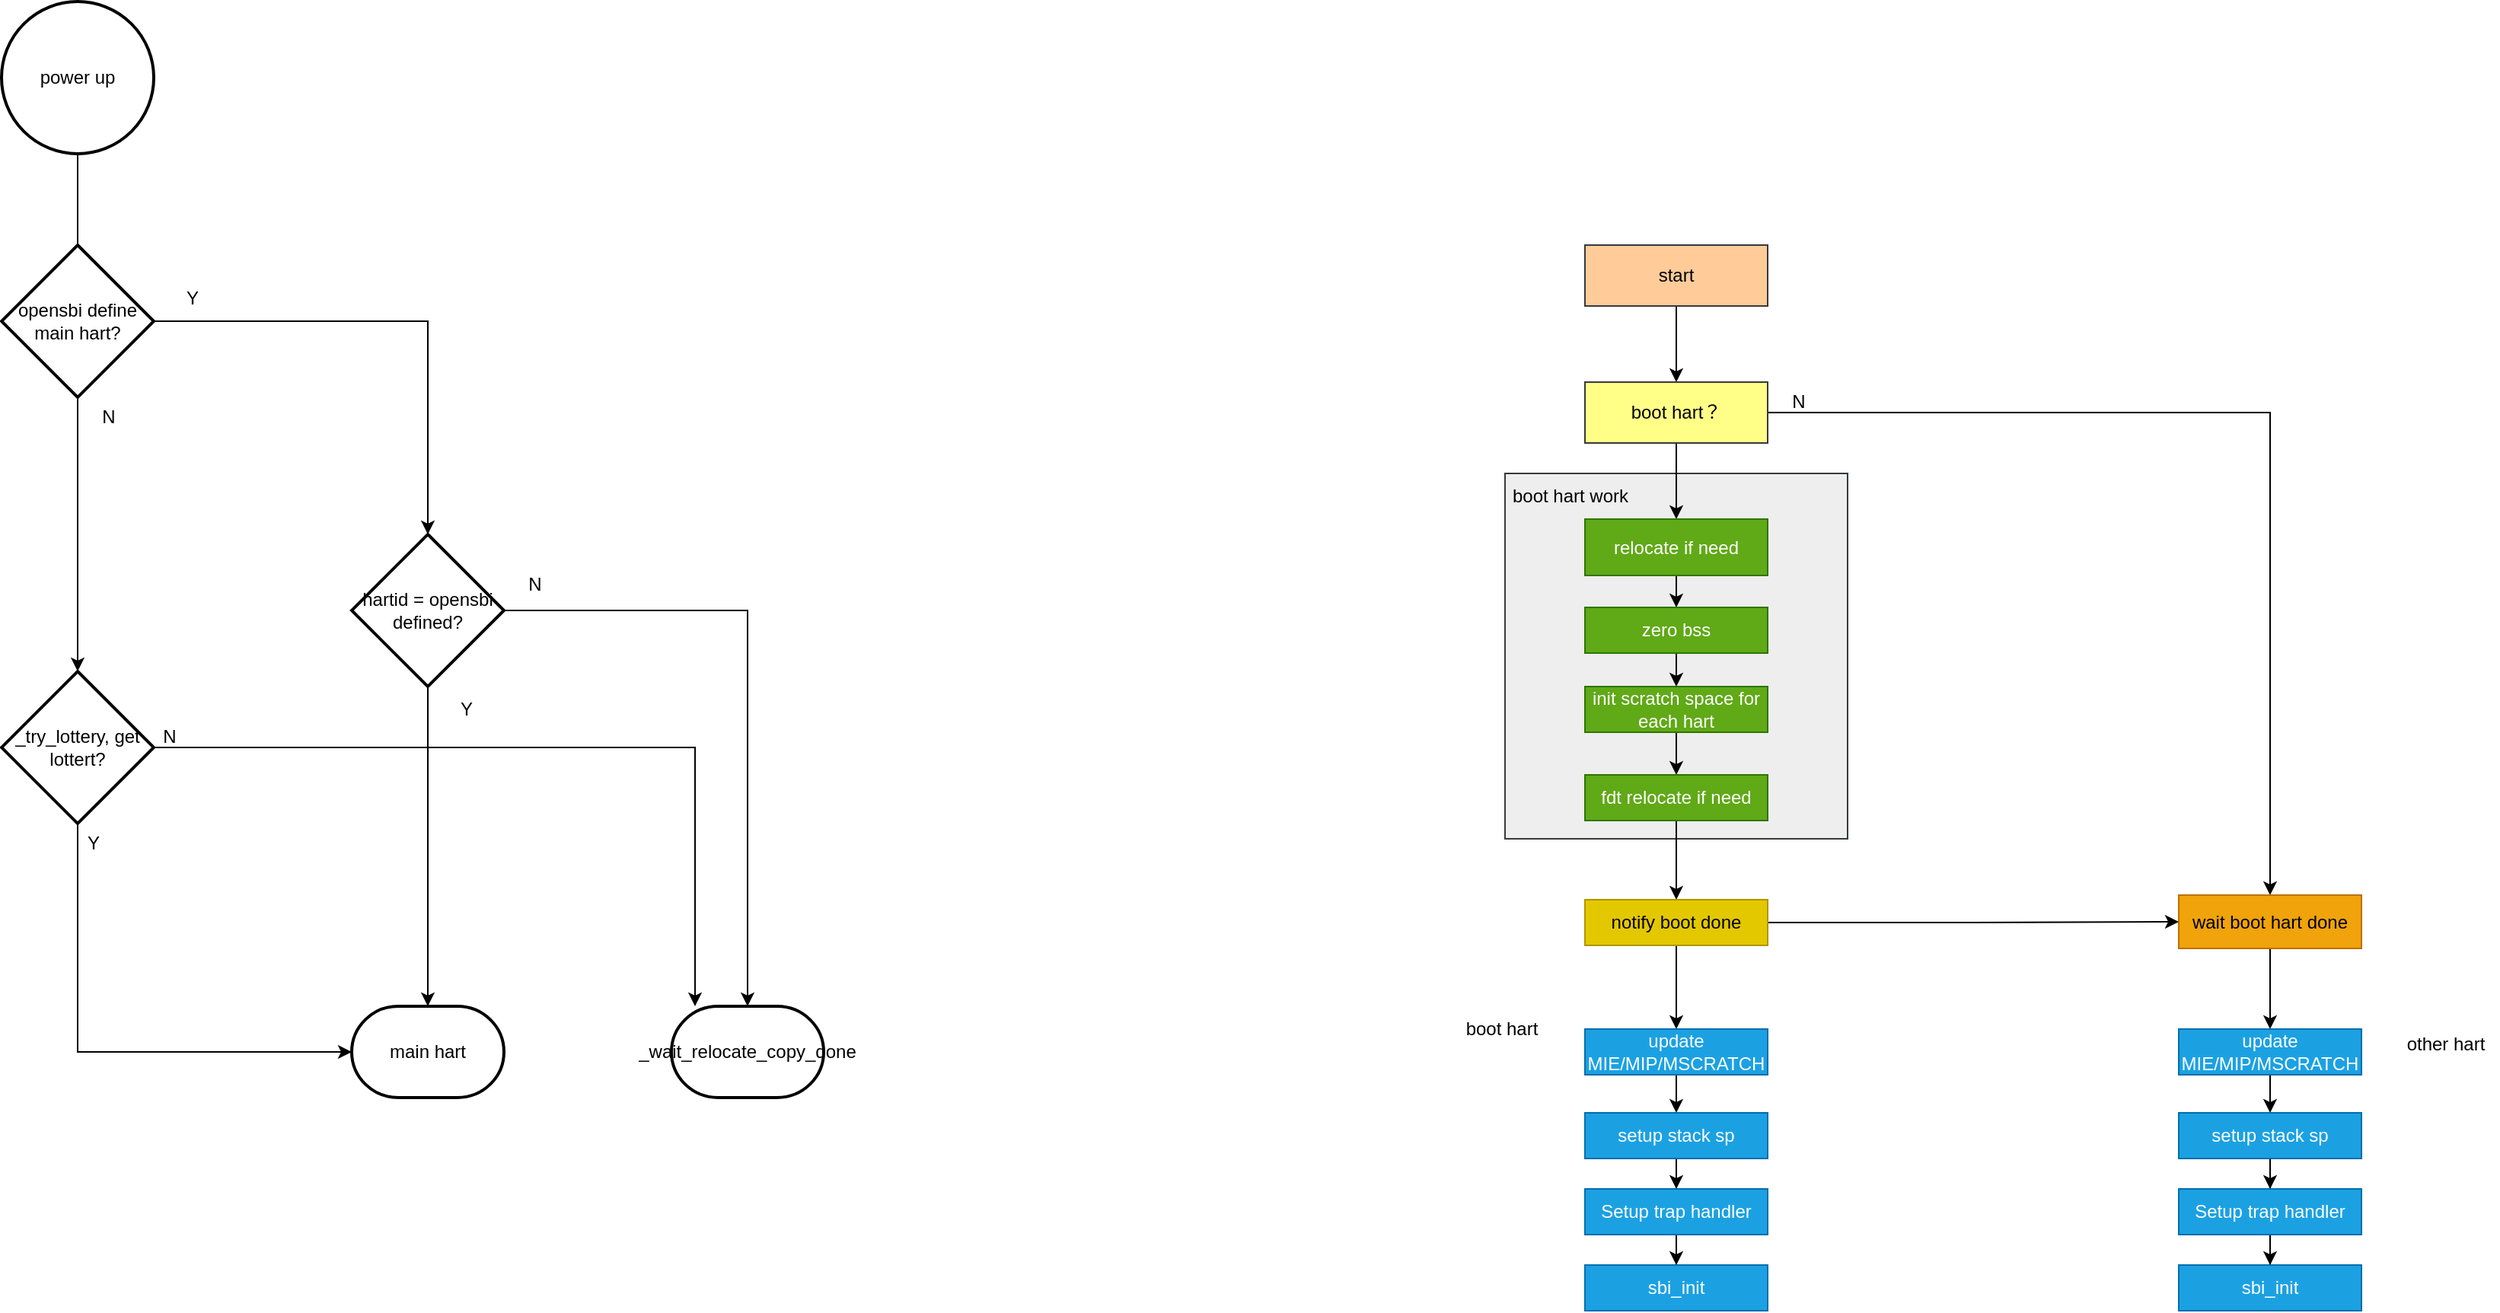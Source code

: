 <mxfile version="22.1.11" type="github" pages="2">
  <diagram name="opensbi" id="ui5j9LLtN3po_HC7oysL">
    <mxGraphModel dx="1363" dy="775" grid="1" gridSize="10" guides="1" tooltips="1" connect="1" arrows="1" fold="1" page="1" pageScale="1" pageWidth="850" pageHeight="1100" math="0" shadow="0">
      <root>
        <mxCell id="0" />
        <mxCell id="1" parent="0" />
        <mxCell id="YUJSdlbaXf2XEulufaXl-20" value="" style="rounded=0;whiteSpace=wrap;html=1;fillColor=#eeeeee;strokeColor=#36393d;" vertex="1" parent="1">
          <mxGeometry x="1327.5" y="350" width="225" height="240" as="geometry" />
        </mxCell>
        <mxCell id="3UNEdA6duFAgilHibFLQ-1" value="" style="endArrow=none;html=1;rounded=0;entryX=0.5;entryY=1;entryDx=0;entryDy=0;entryPerimeter=0;" parent="1" target="3UNEdA6duFAgilHibFLQ-23" edge="1">
          <mxGeometry width="50" height="50" relative="1" as="geometry">
            <mxPoint x="390" y="200" as="sourcePoint" />
            <mxPoint x="390" y="90" as="targetPoint" />
          </mxGeometry>
        </mxCell>
        <mxCell id="3UNEdA6duFAgilHibFLQ-2" value="opensbi define main hart?" style="strokeWidth=2;html=1;shape=mxgraph.flowchart.decision;whiteSpace=wrap;" parent="1" vertex="1">
          <mxGeometry x="340" y="200" width="100" height="100" as="geometry" />
        </mxCell>
        <mxCell id="3UNEdA6duFAgilHibFLQ-5" value="N" style="text;html=1;align=center;verticalAlign=middle;resizable=0;points=[];autosize=1;strokeColor=none;fillColor=none;" parent="1" vertex="1">
          <mxGeometry x="395" y="298" width="30" height="30" as="geometry" />
        </mxCell>
        <mxCell id="3UNEdA6duFAgilHibFLQ-9" style="edgeStyle=orthogonalEdgeStyle;rounded=0;orthogonalLoop=1;jettySize=auto;html=1;entryX=0.5;entryY=0;entryDx=0;entryDy=0;entryPerimeter=0;" parent="1" source="3UNEdA6duFAgilHibFLQ-6" target="3UNEdA6duFAgilHibFLQ-10" edge="1">
          <mxGeometry relative="1" as="geometry">
            <mxPoint x="620" y="590" as="targetPoint" />
          </mxGeometry>
        </mxCell>
        <mxCell id="3UNEdA6duFAgilHibFLQ-6" value="hartid = opensbi defined?" style="strokeWidth=2;html=1;shape=mxgraph.flowchart.decision;whiteSpace=wrap;" parent="1" vertex="1">
          <mxGeometry x="570" y="390" width="100" height="100" as="geometry" />
        </mxCell>
        <mxCell id="3UNEdA6duFAgilHibFLQ-7" style="edgeStyle=orthogonalEdgeStyle;rounded=0;orthogonalLoop=1;jettySize=auto;html=1;entryX=0.5;entryY=0;entryDx=0;entryDy=0;entryPerimeter=0;" parent="1" source="3UNEdA6duFAgilHibFLQ-2" target="3UNEdA6duFAgilHibFLQ-6" edge="1">
          <mxGeometry relative="1" as="geometry" />
        </mxCell>
        <mxCell id="3UNEdA6duFAgilHibFLQ-8" value="Y" style="text;html=1;align=center;verticalAlign=middle;resizable=0;points=[];autosize=1;strokeColor=none;fillColor=none;" parent="1" vertex="1">
          <mxGeometry x="450" y="220" width="30" height="30" as="geometry" />
        </mxCell>
        <mxCell id="3UNEdA6duFAgilHibFLQ-10" value="main hart" style="strokeWidth=2;html=1;shape=mxgraph.flowchart.terminator;whiteSpace=wrap;" parent="1" vertex="1">
          <mxGeometry x="570" y="700" width="100" height="60" as="geometry" />
        </mxCell>
        <mxCell id="3UNEdA6duFAgilHibFLQ-11" value="Y" style="text;html=1;align=center;verticalAlign=middle;resizable=0;points=[];autosize=1;strokeColor=none;fillColor=none;" parent="1" vertex="1">
          <mxGeometry x="630" y="490" width="30" height="30" as="geometry" />
        </mxCell>
        <mxCell id="3UNEdA6duFAgilHibFLQ-12" value="_wait_relocate_copy_done" style="strokeWidth=2;html=1;shape=mxgraph.flowchart.terminator;whiteSpace=wrap;" parent="1" vertex="1">
          <mxGeometry x="780" y="700" width="100" height="60" as="geometry" />
        </mxCell>
        <mxCell id="3UNEdA6duFAgilHibFLQ-13" style="edgeStyle=orthogonalEdgeStyle;rounded=0;orthogonalLoop=1;jettySize=auto;html=1;entryX=0.5;entryY=0;entryDx=0;entryDy=0;entryPerimeter=0;" parent="1" source="3UNEdA6duFAgilHibFLQ-6" target="3UNEdA6duFAgilHibFLQ-12" edge="1">
          <mxGeometry relative="1" as="geometry" />
        </mxCell>
        <mxCell id="3UNEdA6duFAgilHibFLQ-14" value="N" style="text;html=1;align=center;verticalAlign=middle;resizable=0;points=[];autosize=1;strokeColor=none;fillColor=none;" parent="1" vertex="1">
          <mxGeometry x="675" y="408" width="30" height="30" as="geometry" />
        </mxCell>
        <mxCell id="3UNEdA6duFAgilHibFLQ-15" value="_try_lottery, get lottert?" style="strokeWidth=2;html=1;shape=mxgraph.flowchart.decision;whiteSpace=wrap;" parent="1" vertex="1">
          <mxGeometry x="340" y="480" width="100" height="100" as="geometry" />
        </mxCell>
        <mxCell id="3UNEdA6duFAgilHibFLQ-16" style="edgeStyle=orthogonalEdgeStyle;rounded=0;orthogonalLoop=1;jettySize=auto;html=1;entryX=0.5;entryY=0;entryDx=0;entryDy=0;entryPerimeter=0;" parent="1" source="3UNEdA6duFAgilHibFLQ-2" target="3UNEdA6duFAgilHibFLQ-15" edge="1">
          <mxGeometry relative="1" as="geometry" />
        </mxCell>
        <mxCell id="3UNEdA6duFAgilHibFLQ-18" style="edgeStyle=orthogonalEdgeStyle;rounded=0;orthogonalLoop=1;jettySize=auto;html=1;entryX=0.155;entryY=0;entryDx=0;entryDy=0;entryPerimeter=0;" parent="1" source="3UNEdA6duFAgilHibFLQ-15" target="3UNEdA6duFAgilHibFLQ-12" edge="1">
          <mxGeometry relative="1" as="geometry" />
        </mxCell>
        <mxCell id="3UNEdA6duFAgilHibFLQ-19" value="N" style="text;html=1;align=center;verticalAlign=middle;resizable=0;points=[];autosize=1;strokeColor=none;fillColor=none;" parent="1" vertex="1">
          <mxGeometry x="435" y="508" width="30" height="30" as="geometry" />
        </mxCell>
        <mxCell id="3UNEdA6duFAgilHibFLQ-21" style="edgeStyle=orthogonalEdgeStyle;rounded=0;orthogonalLoop=1;jettySize=auto;html=1;entryX=0;entryY=0.5;entryDx=0;entryDy=0;entryPerimeter=0;exitX=0.5;exitY=1;exitDx=0;exitDy=0;exitPerimeter=0;" parent="1" source="3UNEdA6duFAgilHibFLQ-15" target="3UNEdA6duFAgilHibFLQ-10" edge="1">
          <mxGeometry relative="1" as="geometry" />
        </mxCell>
        <mxCell id="3UNEdA6duFAgilHibFLQ-22" value="Y" style="text;html=1;align=center;verticalAlign=middle;resizable=0;points=[];autosize=1;strokeColor=none;fillColor=none;" parent="1" vertex="1">
          <mxGeometry x="385" y="578" width="30" height="30" as="geometry" />
        </mxCell>
        <mxCell id="3UNEdA6duFAgilHibFLQ-23" value="power up" style="strokeWidth=2;html=1;shape=mxgraph.flowchart.start_2;whiteSpace=wrap;" parent="1" vertex="1">
          <mxGeometry x="340" y="40" width="100" height="100" as="geometry" />
        </mxCell>
        <mxCell id="YUJSdlbaXf2XEulufaXl-3" style="edgeStyle=orthogonalEdgeStyle;rounded=0;orthogonalLoop=1;jettySize=auto;html=1;entryX=0.5;entryY=0;entryDx=0;entryDy=0;" edge="1" parent="1" source="YUJSdlbaXf2XEulufaXl-1" target="YUJSdlbaXf2XEulufaXl-2">
          <mxGeometry relative="1" as="geometry" />
        </mxCell>
        <mxCell id="YUJSdlbaXf2XEulufaXl-1" value="start" style="rounded=0;whiteSpace=wrap;html=1;fillColor=#ffcc99;strokeColor=#36393d;" vertex="1" parent="1">
          <mxGeometry x="1380" y="200" width="120" height="40" as="geometry" />
        </mxCell>
        <mxCell id="YUJSdlbaXf2XEulufaXl-5" style="edgeStyle=orthogonalEdgeStyle;rounded=0;orthogonalLoop=1;jettySize=auto;html=1;entryX=0.5;entryY=0;entryDx=0;entryDy=0;" edge="1" parent="1" source="YUJSdlbaXf2XEulufaXl-2" target="YUJSdlbaXf2XEulufaXl-4">
          <mxGeometry relative="1" as="geometry" />
        </mxCell>
        <mxCell id="YUJSdlbaXf2XEulufaXl-15" value="" style="edgeStyle=orthogonalEdgeStyle;rounded=0;orthogonalLoop=1;jettySize=auto;html=1;" edge="1" parent="1" source="YUJSdlbaXf2XEulufaXl-2" target="YUJSdlbaXf2XEulufaXl-7">
          <mxGeometry relative="1" as="geometry" />
        </mxCell>
        <mxCell id="YUJSdlbaXf2XEulufaXl-2" value="boot hart？" style="rounded=0;whiteSpace=wrap;html=1;fillColor=#ffff88;strokeColor=#36393d;" vertex="1" parent="1">
          <mxGeometry x="1380" y="290" width="120" height="40" as="geometry" />
        </mxCell>
        <mxCell id="YUJSdlbaXf2XEulufaXl-39" style="edgeStyle=orthogonalEdgeStyle;rounded=0;orthogonalLoop=1;jettySize=auto;html=1;entryX=0.5;entryY=0;entryDx=0;entryDy=0;" edge="1" parent="1" source="YUJSdlbaXf2XEulufaXl-4" target="YUJSdlbaXf2XEulufaXl-29">
          <mxGeometry relative="1" as="geometry" />
        </mxCell>
        <mxCell id="YUJSdlbaXf2XEulufaXl-4" value="wait boot hart done" style="rounded=0;whiteSpace=wrap;html=1;fillColor=#f0a30a;fontColor=#000000;strokeColor=#BD7000;" vertex="1" parent="1">
          <mxGeometry x="1770" y="627" width="120" height="35" as="geometry" />
        </mxCell>
        <mxCell id="YUJSdlbaXf2XEulufaXl-6" value="N" style="text;html=1;align=center;verticalAlign=middle;resizable=0;points=[];autosize=1;strokeColor=none;fillColor=none;" vertex="1" parent="1">
          <mxGeometry x="1505" y="288" width="30" height="30" as="geometry" />
        </mxCell>
        <mxCell id="YUJSdlbaXf2XEulufaXl-16" style="edgeStyle=orthogonalEdgeStyle;rounded=0;orthogonalLoop=1;jettySize=auto;html=1;entryX=0.5;entryY=0;entryDx=0;entryDy=0;" edge="1" parent="1" source="YUJSdlbaXf2XEulufaXl-7" target="YUJSdlbaXf2XEulufaXl-8">
          <mxGeometry relative="1" as="geometry" />
        </mxCell>
        <mxCell id="YUJSdlbaXf2XEulufaXl-7" value="relocate if need" style="rounded=0;whiteSpace=wrap;html=1;fillColor=#60a917;fontColor=#ffffff;strokeColor=#2D7600;" vertex="1" parent="1">
          <mxGeometry x="1380" y="380" width="120" height="37" as="geometry" />
        </mxCell>
        <mxCell id="YUJSdlbaXf2XEulufaXl-17" style="edgeStyle=orthogonalEdgeStyle;rounded=0;orthogonalLoop=1;jettySize=auto;html=1;entryX=0.5;entryY=0;entryDx=0;entryDy=0;" edge="1" parent="1" source="YUJSdlbaXf2XEulufaXl-8" target="YUJSdlbaXf2XEulufaXl-9">
          <mxGeometry relative="1" as="geometry" />
        </mxCell>
        <mxCell id="YUJSdlbaXf2XEulufaXl-8" value="zero bss" style="rounded=0;whiteSpace=wrap;html=1;fillColor=#60a917;fontColor=#ffffff;strokeColor=#2D7600;" vertex="1" parent="1">
          <mxGeometry x="1380" y="438" width="120" height="30" as="geometry" />
        </mxCell>
        <mxCell id="YUJSdlbaXf2XEulufaXl-18" style="edgeStyle=orthogonalEdgeStyle;rounded=0;orthogonalLoop=1;jettySize=auto;html=1;entryX=0.5;entryY=0;entryDx=0;entryDy=0;" edge="1" parent="1" source="YUJSdlbaXf2XEulufaXl-9" target="YUJSdlbaXf2XEulufaXl-10">
          <mxGeometry relative="1" as="geometry" />
        </mxCell>
        <mxCell id="YUJSdlbaXf2XEulufaXl-9" value="init scratch space for each hart" style="rounded=0;whiteSpace=wrap;html=1;fillColor=#60a917;fontColor=#ffffff;strokeColor=#2D7600;" vertex="1" parent="1">
          <mxGeometry x="1380" y="490" width="120" height="30" as="geometry" />
        </mxCell>
        <mxCell id="YUJSdlbaXf2XEulufaXl-19" style="edgeStyle=orthogonalEdgeStyle;rounded=0;orthogonalLoop=1;jettySize=auto;html=1;entryX=0.5;entryY=0;entryDx=0;entryDy=0;" edge="1" parent="1" source="YUJSdlbaXf2XEulufaXl-10" target="YUJSdlbaXf2XEulufaXl-11">
          <mxGeometry relative="1" as="geometry" />
        </mxCell>
        <mxCell id="YUJSdlbaXf2XEulufaXl-10" value="fdt relocate if need" style="rounded=0;whiteSpace=wrap;html=1;fillColor=#60a917;fontColor=#ffffff;strokeColor=#2D7600;" vertex="1" parent="1">
          <mxGeometry x="1380" y="548" width="120" height="30" as="geometry" />
        </mxCell>
        <mxCell id="YUJSdlbaXf2XEulufaXl-13" style="edgeStyle=orthogonalEdgeStyle;rounded=0;orthogonalLoop=1;jettySize=auto;html=1;entryX=0;entryY=0.5;entryDx=0;entryDy=0;" edge="1" parent="1" source="YUJSdlbaXf2XEulufaXl-11" target="YUJSdlbaXf2XEulufaXl-4">
          <mxGeometry relative="1" as="geometry" />
        </mxCell>
        <mxCell id="YUJSdlbaXf2XEulufaXl-35" style="edgeStyle=orthogonalEdgeStyle;rounded=0;orthogonalLoop=1;jettySize=auto;html=1;entryX=0.5;entryY=0;entryDx=0;entryDy=0;" edge="1" parent="1" source="YUJSdlbaXf2XEulufaXl-11" target="YUJSdlbaXf2XEulufaXl-22">
          <mxGeometry relative="1" as="geometry" />
        </mxCell>
        <mxCell id="YUJSdlbaXf2XEulufaXl-11" value="notify boot done" style="rounded=0;whiteSpace=wrap;html=1;fillColor=#e3c800;fontColor=#000000;strokeColor=#B09500;" vertex="1" parent="1">
          <mxGeometry x="1380" y="630" width="120" height="30" as="geometry" />
        </mxCell>
        <mxCell id="YUJSdlbaXf2XEulufaXl-21" value="boot hart work" style="text;html=1;align=center;verticalAlign=middle;resizable=0;points=[];autosize=1;strokeColor=none;fillColor=none;" vertex="1" parent="1">
          <mxGeometry x="1320" y="350" width="100" height="30" as="geometry" />
        </mxCell>
        <mxCell id="YUJSdlbaXf2XEulufaXl-36" style="edgeStyle=orthogonalEdgeStyle;rounded=0;orthogonalLoop=1;jettySize=auto;html=1;entryX=0.5;entryY=0;entryDx=0;entryDy=0;" edge="1" parent="1" source="YUJSdlbaXf2XEulufaXl-22" target="YUJSdlbaXf2XEulufaXl-23">
          <mxGeometry relative="1" as="geometry" />
        </mxCell>
        <mxCell id="YUJSdlbaXf2XEulufaXl-22" value="update MIE/MIP/MSCRATCH" style="rounded=0;whiteSpace=wrap;html=1;fillColor=#1ba1e2;fontColor=#ffffff;strokeColor=#006EAF;" vertex="1" parent="1">
          <mxGeometry x="1380" y="715" width="120" height="30" as="geometry" />
        </mxCell>
        <mxCell id="YUJSdlbaXf2XEulufaXl-37" style="edgeStyle=orthogonalEdgeStyle;rounded=0;orthogonalLoop=1;jettySize=auto;html=1;entryX=0.5;entryY=0;entryDx=0;entryDy=0;" edge="1" parent="1" source="YUJSdlbaXf2XEulufaXl-23" target="YUJSdlbaXf2XEulufaXl-24">
          <mxGeometry relative="1" as="geometry" />
        </mxCell>
        <mxCell id="YUJSdlbaXf2XEulufaXl-23" value="setup stack sp" style="rounded=0;whiteSpace=wrap;html=1;fillColor=#1ba1e2;fontColor=#ffffff;strokeColor=#006EAF;" vertex="1" parent="1">
          <mxGeometry x="1380" y="770" width="120" height="30" as="geometry" />
        </mxCell>
        <mxCell id="YUJSdlbaXf2XEulufaXl-38" style="edgeStyle=orthogonalEdgeStyle;rounded=0;orthogonalLoop=1;jettySize=auto;html=1;" edge="1" parent="1" source="YUJSdlbaXf2XEulufaXl-24" target="YUJSdlbaXf2XEulufaXl-28">
          <mxGeometry relative="1" as="geometry" />
        </mxCell>
        <mxCell id="YUJSdlbaXf2XEulufaXl-24" value="Setup trap handler" style="rounded=0;whiteSpace=wrap;html=1;fillColor=#1ba1e2;fontColor=#ffffff;strokeColor=#006EAF;" vertex="1" parent="1">
          <mxGeometry x="1380" y="820" width="120" height="30" as="geometry" />
        </mxCell>
        <mxCell id="YUJSdlbaXf2XEulufaXl-28" value="sbi_init" style="rounded=0;whiteSpace=wrap;html=1;fillColor=#1ba1e2;fontColor=#ffffff;strokeColor=#006EAF;" vertex="1" parent="1">
          <mxGeometry x="1380" y="870" width="120" height="30" as="geometry" />
        </mxCell>
        <mxCell id="YUJSdlbaXf2XEulufaXl-40" style="edgeStyle=orthogonalEdgeStyle;rounded=0;orthogonalLoop=1;jettySize=auto;html=1;entryX=0.5;entryY=0;entryDx=0;entryDy=0;" edge="1" parent="1" source="YUJSdlbaXf2XEulufaXl-29" target="YUJSdlbaXf2XEulufaXl-30">
          <mxGeometry relative="1" as="geometry" />
        </mxCell>
        <mxCell id="YUJSdlbaXf2XEulufaXl-29" value="update MIE/MIP/MSCRATCH" style="rounded=0;whiteSpace=wrap;html=1;fillColor=#1ba1e2;fontColor=#ffffff;strokeColor=#006EAF;" vertex="1" parent="1">
          <mxGeometry x="1770" y="715" width="120" height="30" as="geometry" />
        </mxCell>
        <mxCell id="YUJSdlbaXf2XEulufaXl-41" style="edgeStyle=orthogonalEdgeStyle;rounded=0;orthogonalLoop=1;jettySize=auto;html=1;entryX=0.5;entryY=0;entryDx=0;entryDy=0;" edge="1" parent="1" source="YUJSdlbaXf2XEulufaXl-30" target="YUJSdlbaXf2XEulufaXl-31">
          <mxGeometry relative="1" as="geometry" />
        </mxCell>
        <mxCell id="YUJSdlbaXf2XEulufaXl-30" value="setup stack sp" style="rounded=0;whiteSpace=wrap;html=1;fillColor=#1ba1e2;fontColor=#ffffff;strokeColor=#006EAF;" vertex="1" parent="1">
          <mxGeometry x="1770" y="770" width="120" height="30" as="geometry" />
        </mxCell>
        <mxCell id="YUJSdlbaXf2XEulufaXl-42" style="edgeStyle=orthogonalEdgeStyle;rounded=0;orthogonalLoop=1;jettySize=auto;html=1;entryX=0.5;entryY=0;entryDx=0;entryDy=0;" edge="1" parent="1" source="YUJSdlbaXf2XEulufaXl-31" target="YUJSdlbaXf2XEulufaXl-32">
          <mxGeometry relative="1" as="geometry" />
        </mxCell>
        <mxCell id="YUJSdlbaXf2XEulufaXl-31" value="Setup trap handler" style="rounded=0;whiteSpace=wrap;html=1;fillColor=#1ba1e2;fontColor=#ffffff;strokeColor=#006EAF;" vertex="1" parent="1">
          <mxGeometry x="1770" y="820" width="120" height="30" as="geometry" />
        </mxCell>
        <mxCell id="YUJSdlbaXf2XEulufaXl-32" value="sbi_init" style="rounded=0;whiteSpace=wrap;html=1;fillColor=#1ba1e2;fontColor=#ffffff;strokeColor=#006EAF;" vertex="1" parent="1">
          <mxGeometry x="1770" y="870" width="120" height="30" as="geometry" />
        </mxCell>
        <mxCell id="YUJSdlbaXf2XEulufaXl-44" value="boot hart" style="text;html=1;align=center;verticalAlign=middle;resizable=0;points=[];autosize=1;strokeColor=none;fillColor=none;" vertex="1" parent="1">
          <mxGeometry x="1290" y="700" width="70" height="30" as="geometry" />
        </mxCell>
        <mxCell id="YUJSdlbaXf2XEulufaXl-45" value="other hart" style="text;html=1;align=center;verticalAlign=middle;resizable=0;points=[];autosize=1;strokeColor=none;fillColor=none;" vertex="1" parent="1">
          <mxGeometry x="1910" y="710" width="70" height="30" as="geometry" />
        </mxCell>
      </root>
    </mxGraphModel>
  </diagram>
  <diagram id="7PrEMW2UDB4aXxqhH4xz" name="Page-2">
    <mxGraphModel dx="1362" dy="775" grid="1" gridSize="10" guides="1" tooltips="1" connect="1" arrows="1" fold="1" page="1" pageScale="1" pageWidth="850" pageHeight="1100" math="0" shadow="0">
      <root>
        <mxCell id="0" />
        <mxCell id="1" parent="0" />
      </root>
    </mxGraphModel>
  </diagram>
</mxfile>
